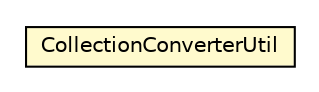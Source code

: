 #!/usr/local/bin/dot
#
# Class diagram 
# Generated by UMLGraph version 5.1 (http://www.umlgraph.org/)
#

digraph G {
	edge [fontname="Helvetica",fontsize=10,labelfontname="Helvetica",labelfontsize=10];
	node [fontname="Helvetica",fontsize=10,shape=plaintext];
	nodesep=0.25;
	ranksep=0.5;
	// org.androidtransfuse.util.CollectionConverterUtil
	c53531 [label=<<table title="org.androidtransfuse.util.CollectionConverterUtil" border="0" cellborder="1" cellspacing="0" cellpadding="2" port="p" bgcolor="lemonChiffon" href="./CollectionConverterUtil.html">
		<tr><td><table border="0" cellspacing="0" cellpadding="1">
<tr><td align="center" balign="center"> CollectionConverterUtil </td></tr>
		</table></td></tr>
		</table>>, fontname="Helvetica", fontcolor="black", fontsize=10.0];
}

